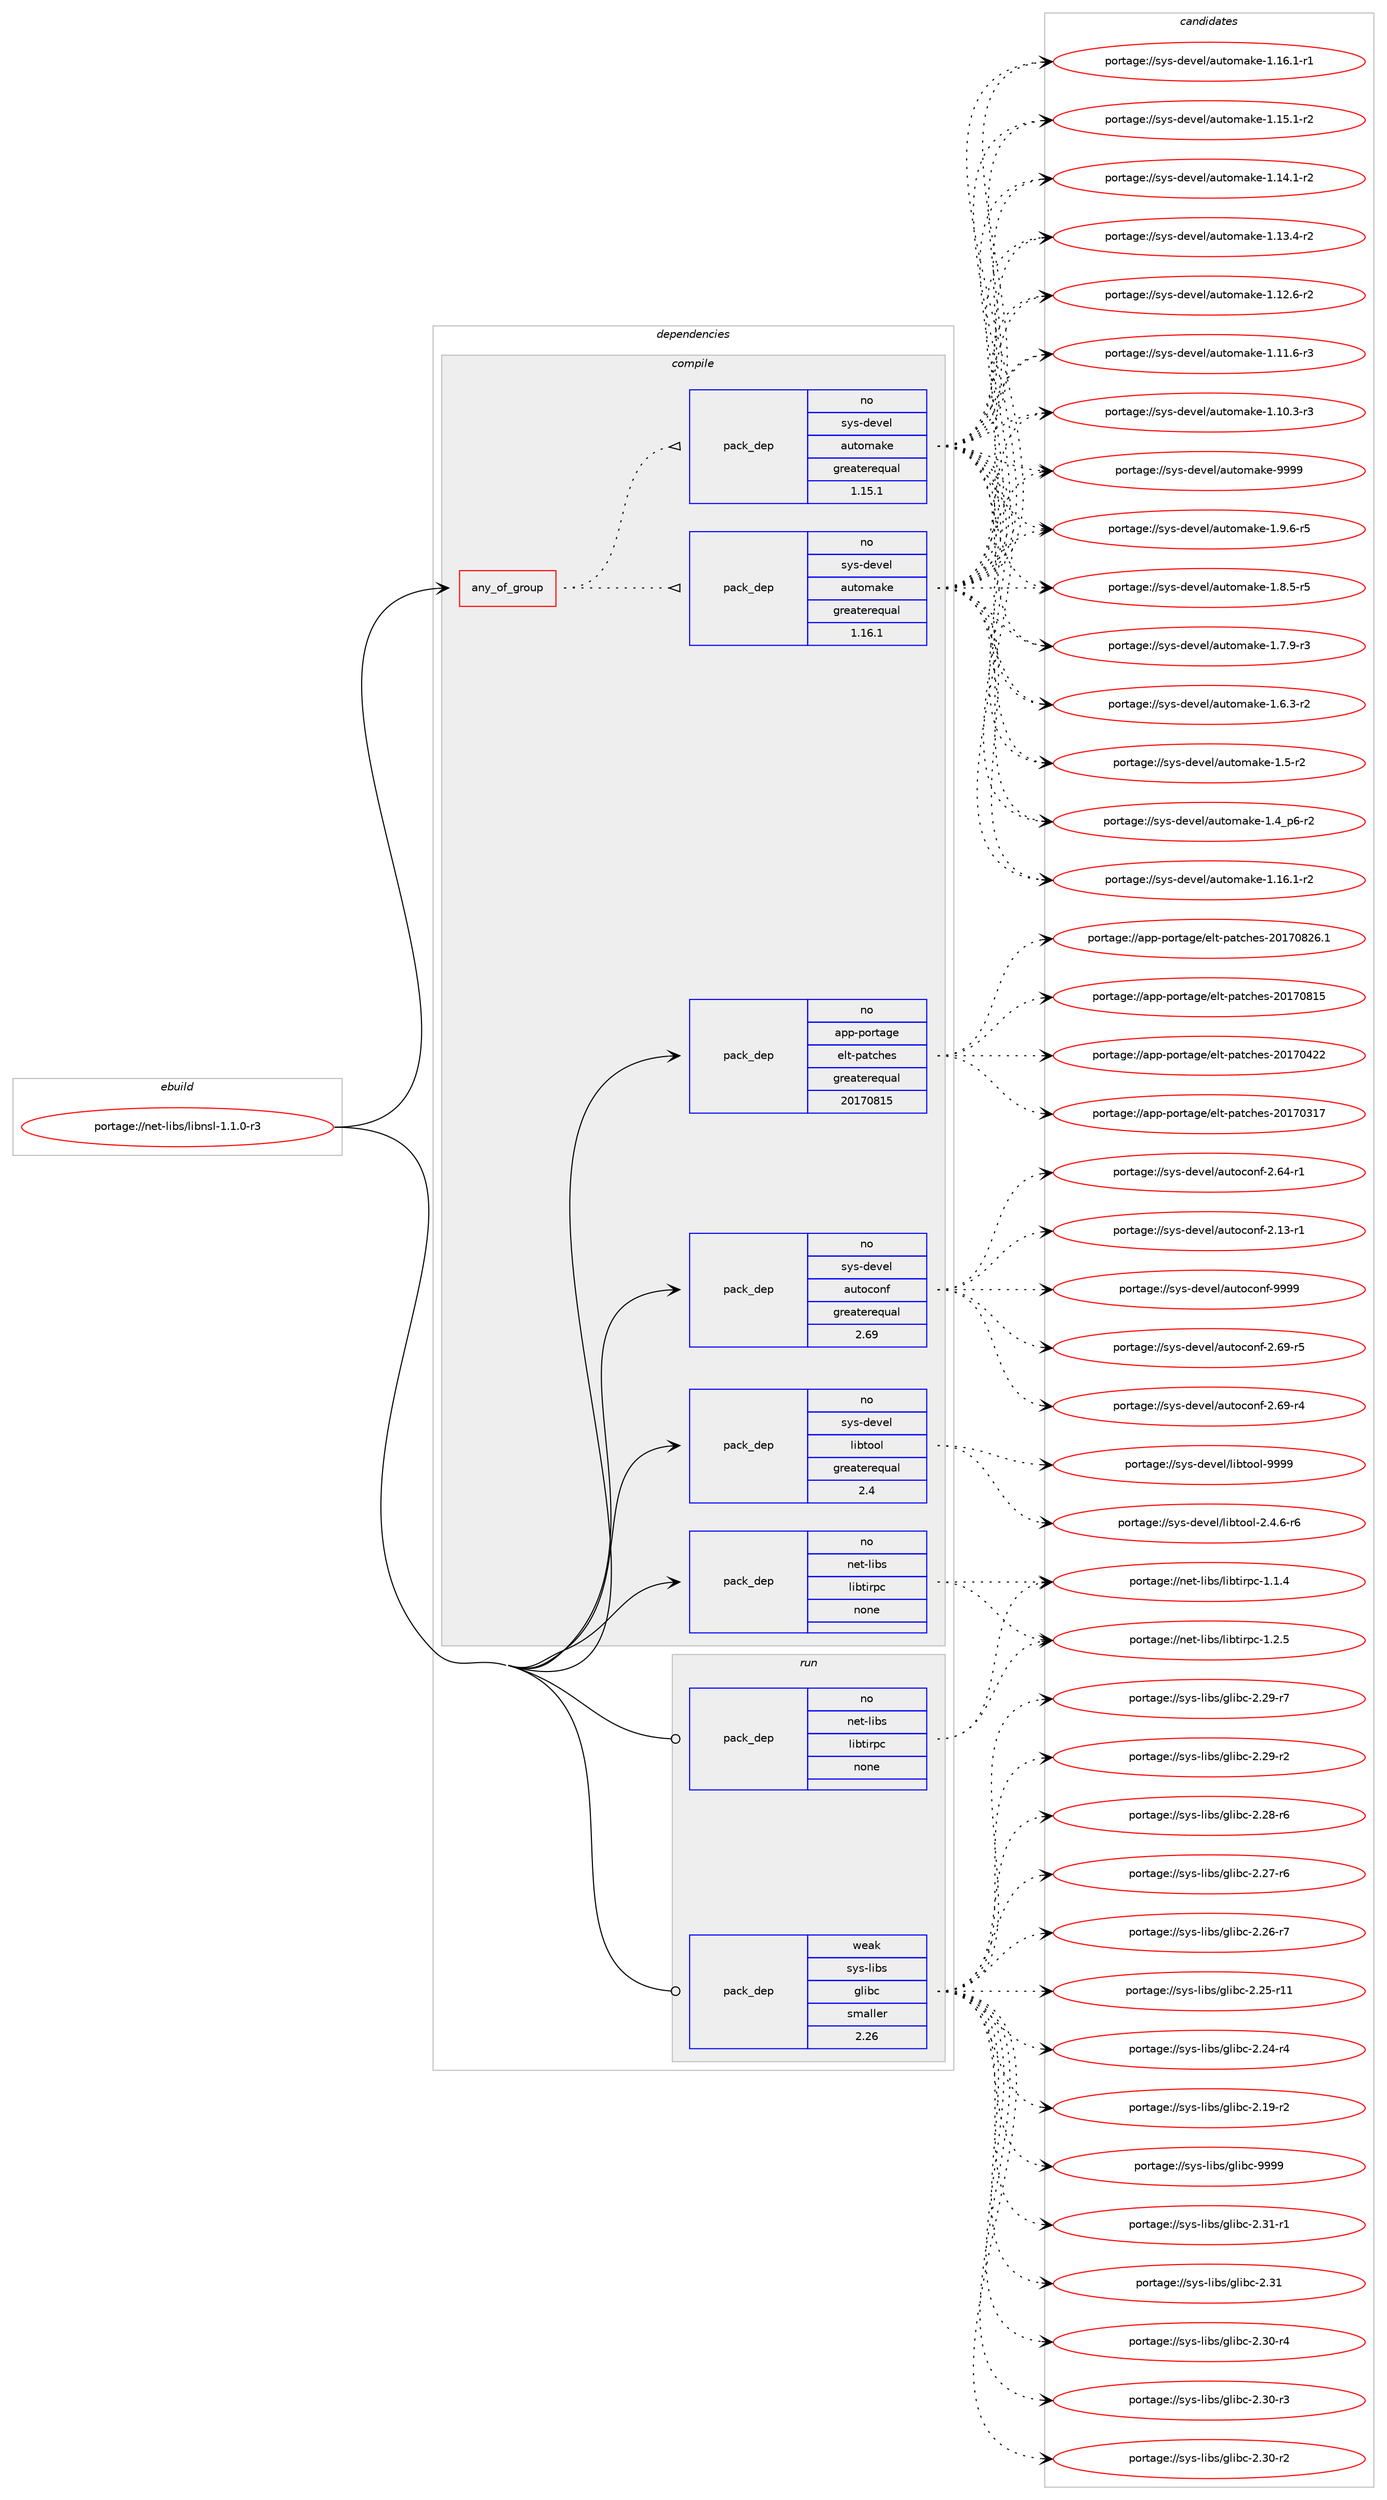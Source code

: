 digraph prolog {

# *************
# Graph options
# *************

newrank=true;
concentrate=true;
compound=true;
graph [rankdir=LR,fontname=Helvetica,fontsize=10,ranksep=1.5];#, ranksep=2.5, nodesep=0.2];
edge  [arrowhead=vee];
node  [fontname=Helvetica,fontsize=10];

# **********
# The ebuild
# **********

subgraph cluster_leftcol {
color=gray;
rank=same;
label=<<i>ebuild</i>>;
id [label="portage://net-libs/libnsl-1.1.0-r3", color=red, width=4, href="../net-libs/libnsl-1.1.0-r3.svg"];
}

# ****************
# The dependencies
# ****************

subgraph cluster_midcol {
color=gray;
label=<<i>dependencies</i>>;
subgraph cluster_compile {
fillcolor="#eeeeee";
style=filled;
label=<<i>compile</i>>;
subgraph any2020 {
dependency122973 [label=<<TABLE BORDER="0" CELLBORDER="1" CELLSPACING="0" CELLPADDING="4"><TR><TD CELLPADDING="10">any_of_group</TD></TR></TABLE>>, shape=none, color=red];subgraph pack94807 {
dependency122974 [label=<<TABLE BORDER="0" CELLBORDER="1" CELLSPACING="0" CELLPADDING="4" WIDTH="220"><TR><TD ROWSPAN="6" CELLPADDING="30">pack_dep</TD></TR><TR><TD WIDTH="110">no</TD></TR><TR><TD>sys-devel</TD></TR><TR><TD>automake</TD></TR><TR><TD>greaterequal</TD></TR><TR><TD>1.16.1</TD></TR></TABLE>>, shape=none, color=blue];
}
dependency122973:e -> dependency122974:w [weight=20,style="dotted",arrowhead="oinv"];
subgraph pack94808 {
dependency122975 [label=<<TABLE BORDER="0" CELLBORDER="1" CELLSPACING="0" CELLPADDING="4" WIDTH="220"><TR><TD ROWSPAN="6" CELLPADDING="30">pack_dep</TD></TR><TR><TD WIDTH="110">no</TD></TR><TR><TD>sys-devel</TD></TR><TR><TD>automake</TD></TR><TR><TD>greaterequal</TD></TR><TR><TD>1.15.1</TD></TR></TABLE>>, shape=none, color=blue];
}
dependency122973:e -> dependency122975:w [weight=20,style="dotted",arrowhead="oinv"];
}
id:e -> dependency122973:w [weight=20,style="solid",arrowhead="vee"];
subgraph pack94809 {
dependency122976 [label=<<TABLE BORDER="0" CELLBORDER="1" CELLSPACING="0" CELLPADDING="4" WIDTH="220"><TR><TD ROWSPAN="6" CELLPADDING="30">pack_dep</TD></TR><TR><TD WIDTH="110">no</TD></TR><TR><TD>app-portage</TD></TR><TR><TD>elt-patches</TD></TR><TR><TD>greaterequal</TD></TR><TR><TD>20170815</TD></TR></TABLE>>, shape=none, color=blue];
}
id:e -> dependency122976:w [weight=20,style="solid",arrowhead="vee"];
subgraph pack94810 {
dependency122977 [label=<<TABLE BORDER="0" CELLBORDER="1" CELLSPACING="0" CELLPADDING="4" WIDTH="220"><TR><TD ROWSPAN="6" CELLPADDING="30">pack_dep</TD></TR><TR><TD WIDTH="110">no</TD></TR><TR><TD>net-libs</TD></TR><TR><TD>libtirpc</TD></TR><TR><TD>none</TD></TR><TR><TD></TD></TR></TABLE>>, shape=none, color=blue];
}
id:e -> dependency122977:w [weight=20,style="solid",arrowhead="vee"];
subgraph pack94811 {
dependency122978 [label=<<TABLE BORDER="0" CELLBORDER="1" CELLSPACING="0" CELLPADDING="4" WIDTH="220"><TR><TD ROWSPAN="6" CELLPADDING="30">pack_dep</TD></TR><TR><TD WIDTH="110">no</TD></TR><TR><TD>sys-devel</TD></TR><TR><TD>autoconf</TD></TR><TR><TD>greaterequal</TD></TR><TR><TD>2.69</TD></TR></TABLE>>, shape=none, color=blue];
}
id:e -> dependency122978:w [weight=20,style="solid",arrowhead="vee"];
subgraph pack94812 {
dependency122979 [label=<<TABLE BORDER="0" CELLBORDER="1" CELLSPACING="0" CELLPADDING="4" WIDTH="220"><TR><TD ROWSPAN="6" CELLPADDING="30">pack_dep</TD></TR><TR><TD WIDTH="110">no</TD></TR><TR><TD>sys-devel</TD></TR><TR><TD>libtool</TD></TR><TR><TD>greaterequal</TD></TR><TR><TD>2.4</TD></TR></TABLE>>, shape=none, color=blue];
}
id:e -> dependency122979:w [weight=20,style="solid",arrowhead="vee"];
}
subgraph cluster_compileandrun {
fillcolor="#eeeeee";
style=filled;
label=<<i>compile and run</i>>;
}
subgraph cluster_run {
fillcolor="#eeeeee";
style=filled;
label=<<i>run</i>>;
subgraph pack94813 {
dependency122980 [label=<<TABLE BORDER="0" CELLBORDER="1" CELLSPACING="0" CELLPADDING="4" WIDTH="220"><TR><TD ROWSPAN="6" CELLPADDING="30">pack_dep</TD></TR><TR><TD WIDTH="110">no</TD></TR><TR><TD>net-libs</TD></TR><TR><TD>libtirpc</TD></TR><TR><TD>none</TD></TR><TR><TD></TD></TR></TABLE>>, shape=none, color=blue];
}
id:e -> dependency122980:w [weight=20,style="solid",arrowhead="odot"];
subgraph pack94814 {
dependency122981 [label=<<TABLE BORDER="0" CELLBORDER="1" CELLSPACING="0" CELLPADDING="4" WIDTH="220"><TR><TD ROWSPAN="6" CELLPADDING="30">pack_dep</TD></TR><TR><TD WIDTH="110">weak</TD></TR><TR><TD>sys-libs</TD></TR><TR><TD>glibc</TD></TR><TR><TD>smaller</TD></TR><TR><TD>2.26</TD></TR></TABLE>>, shape=none, color=blue];
}
id:e -> dependency122981:w [weight=20,style="solid",arrowhead="odot"];
}
}

# **************
# The candidates
# **************

subgraph cluster_choices {
rank=same;
color=gray;
label=<<i>candidates</i>>;

subgraph choice94807 {
color=black;
nodesep=1;
choice115121115451001011181011084797117116111109971071014557575757 [label="portage://sys-devel/automake-9999", color=red, width=4,href="../sys-devel/automake-9999.svg"];
choice115121115451001011181011084797117116111109971071014549465746544511453 [label="portage://sys-devel/automake-1.9.6-r5", color=red, width=4,href="../sys-devel/automake-1.9.6-r5.svg"];
choice115121115451001011181011084797117116111109971071014549465646534511453 [label="portage://sys-devel/automake-1.8.5-r5", color=red, width=4,href="../sys-devel/automake-1.8.5-r5.svg"];
choice115121115451001011181011084797117116111109971071014549465546574511451 [label="portage://sys-devel/automake-1.7.9-r3", color=red, width=4,href="../sys-devel/automake-1.7.9-r3.svg"];
choice115121115451001011181011084797117116111109971071014549465446514511450 [label="portage://sys-devel/automake-1.6.3-r2", color=red, width=4,href="../sys-devel/automake-1.6.3-r2.svg"];
choice11512111545100101118101108479711711611110997107101454946534511450 [label="portage://sys-devel/automake-1.5-r2", color=red, width=4,href="../sys-devel/automake-1.5-r2.svg"];
choice115121115451001011181011084797117116111109971071014549465295112544511450 [label="portage://sys-devel/automake-1.4_p6-r2", color=red, width=4,href="../sys-devel/automake-1.4_p6-r2.svg"];
choice11512111545100101118101108479711711611110997107101454946495446494511450 [label="portage://sys-devel/automake-1.16.1-r2", color=red, width=4,href="../sys-devel/automake-1.16.1-r2.svg"];
choice11512111545100101118101108479711711611110997107101454946495446494511449 [label="portage://sys-devel/automake-1.16.1-r1", color=red, width=4,href="../sys-devel/automake-1.16.1-r1.svg"];
choice11512111545100101118101108479711711611110997107101454946495346494511450 [label="portage://sys-devel/automake-1.15.1-r2", color=red, width=4,href="../sys-devel/automake-1.15.1-r2.svg"];
choice11512111545100101118101108479711711611110997107101454946495246494511450 [label="portage://sys-devel/automake-1.14.1-r2", color=red, width=4,href="../sys-devel/automake-1.14.1-r2.svg"];
choice11512111545100101118101108479711711611110997107101454946495146524511450 [label="portage://sys-devel/automake-1.13.4-r2", color=red, width=4,href="../sys-devel/automake-1.13.4-r2.svg"];
choice11512111545100101118101108479711711611110997107101454946495046544511450 [label="portage://sys-devel/automake-1.12.6-r2", color=red, width=4,href="../sys-devel/automake-1.12.6-r2.svg"];
choice11512111545100101118101108479711711611110997107101454946494946544511451 [label="portage://sys-devel/automake-1.11.6-r3", color=red, width=4,href="../sys-devel/automake-1.11.6-r3.svg"];
choice11512111545100101118101108479711711611110997107101454946494846514511451 [label="portage://sys-devel/automake-1.10.3-r3", color=red, width=4,href="../sys-devel/automake-1.10.3-r3.svg"];
dependency122974:e -> choice115121115451001011181011084797117116111109971071014557575757:w [style=dotted,weight="100"];
dependency122974:e -> choice115121115451001011181011084797117116111109971071014549465746544511453:w [style=dotted,weight="100"];
dependency122974:e -> choice115121115451001011181011084797117116111109971071014549465646534511453:w [style=dotted,weight="100"];
dependency122974:e -> choice115121115451001011181011084797117116111109971071014549465546574511451:w [style=dotted,weight="100"];
dependency122974:e -> choice115121115451001011181011084797117116111109971071014549465446514511450:w [style=dotted,weight="100"];
dependency122974:e -> choice11512111545100101118101108479711711611110997107101454946534511450:w [style=dotted,weight="100"];
dependency122974:e -> choice115121115451001011181011084797117116111109971071014549465295112544511450:w [style=dotted,weight="100"];
dependency122974:e -> choice11512111545100101118101108479711711611110997107101454946495446494511450:w [style=dotted,weight="100"];
dependency122974:e -> choice11512111545100101118101108479711711611110997107101454946495446494511449:w [style=dotted,weight="100"];
dependency122974:e -> choice11512111545100101118101108479711711611110997107101454946495346494511450:w [style=dotted,weight="100"];
dependency122974:e -> choice11512111545100101118101108479711711611110997107101454946495246494511450:w [style=dotted,weight="100"];
dependency122974:e -> choice11512111545100101118101108479711711611110997107101454946495146524511450:w [style=dotted,weight="100"];
dependency122974:e -> choice11512111545100101118101108479711711611110997107101454946495046544511450:w [style=dotted,weight="100"];
dependency122974:e -> choice11512111545100101118101108479711711611110997107101454946494946544511451:w [style=dotted,weight="100"];
dependency122974:e -> choice11512111545100101118101108479711711611110997107101454946494846514511451:w [style=dotted,weight="100"];
}
subgraph choice94808 {
color=black;
nodesep=1;
choice115121115451001011181011084797117116111109971071014557575757 [label="portage://sys-devel/automake-9999", color=red, width=4,href="../sys-devel/automake-9999.svg"];
choice115121115451001011181011084797117116111109971071014549465746544511453 [label="portage://sys-devel/automake-1.9.6-r5", color=red, width=4,href="../sys-devel/automake-1.9.6-r5.svg"];
choice115121115451001011181011084797117116111109971071014549465646534511453 [label="portage://sys-devel/automake-1.8.5-r5", color=red, width=4,href="../sys-devel/automake-1.8.5-r5.svg"];
choice115121115451001011181011084797117116111109971071014549465546574511451 [label="portage://sys-devel/automake-1.7.9-r3", color=red, width=4,href="../sys-devel/automake-1.7.9-r3.svg"];
choice115121115451001011181011084797117116111109971071014549465446514511450 [label="portage://sys-devel/automake-1.6.3-r2", color=red, width=4,href="../sys-devel/automake-1.6.3-r2.svg"];
choice11512111545100101118101108479711711611110997107101454946534511450 [label="portage://sys-devel/automake-1.5-r2", color=red, width=4,href="../sys-devel/automake-1.5-r2.svg"];
choice115121115451001011181011084797117116111109971071014549465295112544511450 [label="portage://sys-devel/automake-1.4_p6-r2", color=red, width=4,href="../sys-devel/automake-1.4_p6-r2.svg"];
choice11512111545100101118101108479711711611110997107101454946495446494511450 [label="portage://sys-devel/automake-1.16.1-r2", color=red, width=4,href="../sys-devel/automake-1.16.1-r2.svg"];
choice11512111545100101118101108479711711611110997107101454946495446494511449 [label="portage://sys-devel/automake-1.16.1-r1", color=red, width=4,href="../sys-devel/automake-1.16.1-r1.svg"];
choice11512111545100101118101108479711711611110997107101454946495346494511450 [label="portage://sys-devel/automake-1.15.1-r2", color=red, width=4,href="../sys-devel/automake-1.15.1-r2.svg"];
choice11512111545100101118101108479711711611110997107101454946495246494511450 [label="portage://sys-devel/automake-1.14.1-r2", color=red, width=4,href="../sys-devel/automake-1.14.1-r2.svg"];
choice11512111545100101118101108479711711611110997107101454946495146524511450 [label="portage://sys-devel/automake-1.13.4-r2", color=red, width=4,href="../sys-devel/automake-1.13.4-r2.svg"];
choice11512111545100101118101108479711711611110997107101454946495046544511450 [label="portage://sys-devel/automake-1.12.6-r2", color=red, width=4,href="../sys-devel/automake-1.12.6-r2.svg"];
choice11512111545100101118101108479711711611110997107101454946494946544511451 [label="portage://sys-devel/automake-1.11.6-r3", color=red, width=4,href="../sys-devel/automake-1.11.6-r3.svg"];
choice11512111545100101118101108479711711611110997107101454946494846514511451 [label="portage://sys-devel/automake-1.10.3-r3", color=red, width=4,href="../sys-devel/automake-1.10.3-r3.svg"];
dependency122975:e -> choice115121115451001011181011084797117116111109971071014557575757:w [style=dotted,weight="100"];
dependency122975:e -> choice115121115451001011181011084797117116111109971071014549465746544511453:w [style=dotted,weight="100"];
dependency122975:e -> choice115121115451001011181011084797117116111109971071014549465646534511453:w [style=dotted,weight="100"];
dependency122975:e -> choice115121115451001011181011084797117116111109971071014549465546574511451:w [style=dotted,weight="100"];
dependency122975:e -> choice115121115451001011181011084797117116111109971071014549465446514511450:w [style=dotted,weight="100"];
dependency122975:e -> choice11512111545100101118101108479711711611110997107101454946534511450:w [style=dotted,weight="100"];
dependency122975:e -> choice115121115451001011181011084797117116111109971071014549465295112544511450:w [style=dotted,weight="100"];
dependency122975:e -> choice11512111545100101118101108479711711611110997107101454946495446494511450:w [style=dotted,weight="100"];
dependency122975:e -> choice11512111545100101118101108479711711611110997107101454946495446494511449:w [style=dotted,weight="100"];
dependency122975:e -> choice11512111545100101118101108479711711611110997107101454946495346494511450:w [style=dotted,weight="100"];
dependency122975:e -> choice11512111545100101118101108479711711611110997107101454946495246494511450:w [style=dotted,weight="100"];
dependency122975:e -> choice11512111545100101118101108479711711611110997107101454946495146524511450:w [style=dotted,weight="100"];
dependency122975:e -> choice11512111545100101118101108479711711611110997107101454946495046544511450:w [style=dotted,weight="100"];
dependency122975:e -> choice11512111545100101118101108479711711611110997107101454946494946544511451:w [style=dotted,weight="100"];
dependency122975:e -> choice11512111545100101118101108479711711611110997107101454946494846514511451:w [style=dotted,weight="100"];
}
subgraph choice94809 {
color=black;
nodesep=1;
choice971121124511211111411697103101471011081164511297116991041011154550484955485650544649 [label="portage://app-portage/elt-patches-20170826.1", color=red, width=4,href="../app-portage/elt-patches-20170826.1.svg"];
choice97112112451121111141169710310147101108116451129711699104101115455048495548564953 [label="portage://app-portage/elt-patches-20170815", color=red, width=4,href="../app-portage/elt-patches-20170815.svg"];
choice97112112451121111141169710310147101108116451129711699104101115455048495548525050 [label="portage://app-portage/elt-patches-20170422", color=red, width=4,href="../app-portage/elt-patches-20170422.svg"];
choice97112112451121111141169710310147101108116451129711699104101115455048495548514955 [label="portage://app-portage/elt-patches-20170317", color=red, width=4,href="../app-portage/elt-patches-20170317.svg"];
dependency122976:e -> choice971121124511211111411697103101471011081164511297116991041011154550484955485650544649:w [style=dotted,weight="100"];
dependency122976:e -> choice97112112451121111141169710310147101108116451129711699104101115455048495548564953:w [style=dotted,weight="100"];
dependency122976:e -> choice97112112451121111141169710310147101108116451129711699104101115455048495548525050:w [style=dotted,weight="100"];
dependency122976:e -> choice97112112451121111141169710310147101108116451129711699104101115455048495548514955:w [style=dotted,weight="100"];
}
subgraph choice94810 {
color=black;
nodesep=1;
choice1101011164510810598115471081059811610511411299454946504653 [label="portage://net-libs/libtirpc-1.2.5", color=red, width=4,href="../net-libs/libtirpc-1.2.5.svg"];
choice1101011164510810598115471081059811610511411299454946494652 [label="portage://net-libs/libtirpc-1.1.4", color=red, width=4,href="../net-libs/libtirpc-1.1.4.svg"];
dependency122977:e -> choice1101011164510810598115471081059811610511411299454946504653:w [style=dotted,weight="100"];
dependency122977:e -> choice1101011164510810598115471081059811610511411299454946494652:w [style=dotted,weight="100"];
}
subgraph choice94811 {
color=black;
nodesep=1;
choice115121115451001011181011084797117116111991111101024557575757 [label="portage://sys-devel/autoconf-9999", color=red, width=4,href="../sys-devel/autoconf-9999.svg"];
choice1151211154510010111810110847971171161119911111010245504654574511453 [label="portage://sys-devel/autoconf-2.69-r5", color=red, width=4,href="../sys-devel/autoconf-2.69-r5.svg"];
choice1151211154510010111810110847971171161119911111010245504654574511452 [label="portage://sys-devel/autoconf-2.69-r4", color=red, width=4,href="../sys-devel/autoconf-2.69-r4.svg"];
choice1151211154510010111810110847971171161119911111010245504654524511449 [label="portage://sys-devel/autoconf-2.64-r1", color=red, width=4,href="../sys-devel/autoconf-2.64-r1.svg"];
choice1151211154510010111810110847971171161119911111010245504649514511449 [label="portage://sys-devel/autoconf-2.13-r1", color=red, width=4,href="../sys-devel/autoconf-2.13-r1.svg"];
dependency122978:e -> choice115121115451001011181011084797117116111991111101024557575757:w [style=dotted,weight="100"];
dependency122978:e -> choice1151211154510010111810110847971171161119911111010245504654574511453:w [style=dotted,weight="100"];
dependency122978:e -> choice1151211154510010111810110847971171161119911111010245504654574511452:w [style=dotted,weight="100"];
dependency122978:e -> choice1151211154510010111810110847971171161119911111010245504654524511449:w [style=dotted,weight="100"];
dependency122978:e -> choice1151211154510010111810110847971171161119911111010245504649514511449:w [style=dotted,weight="100"];
}
subgraph choice94812 {
color=black;
nodesep=1;
choice1151211154510010111810110847108105981161111111084557575757 [label="portage://sys-devel/libtool-9999", color=red, width=4,href="../sys-devel/libtool-9999.svg"];
choice1151211154510010111810110847108105981161111111084550465246544511454 [label="portage://sys-devel/libtool-2.4.6-r6", color=red, width=4,href="../sys-devel/libtool-2.4.6-r6.svg"];
dependency122979:e -> choice1151211154510010111810110847108105981161111111084557575757:w [style=dotted,weight="100"];
dependency122979:e -> choice1151211154510010111810110847108105981161111111084550465246544511454:w [style=dotted,weight="100"];
}
subgraph choice94813 {
color=black;
nodesep=1;
choice1101011164510810598115471081059811610511411299454946504653 [label="portage://net-libs/libtirpc-1.2.5", color=red, width=4,href="../net-libs/libtirpc-1.2.5.svg"];
choice1101011164510810598115471081059811610511411299454946494652 [label="portage://net-libs/libtirpc-1.1.4", color=red, width=4,href="../net-libs/libtirpc-1.1.4.svg"];
dependency122980:e -> choice1101011164510810598115471081059811610511411299454946504653:w [style=dotted,weight="100"];
dependency122980:e -> choice1101011164510810598115471081059811610511411299454946494652:w [style=dotted,weight="100"];
}
subgraph choice94814 {
color=black;
nodesep=1;
choice11512111545108105981154710310810598994557575757 [label="portage://sys-libs/glibc-9999", color=red, width=4,href="../sys-libs/glibc-9999.svg"];
choice115121115451081059811547103108105989945504651494511449 [label="portage://sys-libs/glibc-2.31-r1", color=red, width=4,href="../sys-libs/glibc-2.31-r1.svg"];
choice11512111545108105981154710310810598994550465149 [label="portage://sys-libs/glibc-2.31", color=red, width=4,href="../sys-libs/glibc-2.31.svg"];
choice115121115451081059811547103108105989945504651484511452 [label="portage://sys-libs/glibc-2.30-r4", color=red, width=4,href="../sys-libs/glibc-2.30-r4.svg"];
choice115121115451081059811547103108105989945504651484511451 [label="portage://sys-libs/glibc-2.30-r3", color=red, width=4,href="../sys-libs/glibc-2.30-r3.svg"];
choice115121115451081059811547103108105989945504651484511450 [label="portage://sys-libs/glibc-2.30-r2", color=red, width=4,href="../sys-libs/glibc-2.30-r2.svg"];
choice115121115451081059811547103108105989945504650574511455 [label="portage://sys-libs/glibc-2.29-r7", color=red, width=4,href="../sys-libs/glibc-2.29-r7.svg"];
choice115121115451081059811547103108105989945504650574511450 [label="portage://sys-libs/glibc-2.29-r2", color=red, width=4,href="../sys-libs/glibc-2.29-r2.svg"];
choice115121115451081059811547103108105989945504650564511454 [label="portage://sys-libs/glibc-2.28-r6", color=red, width=4,href="../sys-libs/glibc-2.28-r6.svg"];
choice115121115451081059811547103108105989945504650554511454 [label="portage://sys-libs/glibc-2.27-r6", color=red, width=4,href="../sys-libs/glibc-2.27-r6.svg"];
choice115121115451081059811547103108105989945504650544511455 [label="portage://sys-libs/glibc-2.26-r7", color=red, width=4,href="../sys-libs/glibc-2.26-r7.svg"];
choice11512111545108105981154710310810598994550465053451144949 [label="portage://sys-libs/glibc-2.25-r11", color=red, width=4,href="../sys-libs/glibc-2.25-r11.svg"];
choice115121115451081059811547103108105989945504650524511452 [label="portage://sys-libs/glibc-2.24-r4", color=red, width=4,href="../sys-libs/glibc-2.24-r4.svg"];
choice115121115451081059811547103108105989945504649574511450 [label="portage://sys-libs/glibc-2.19-r2", color=red, width=4,href="../sys-libs/glibc-2.19-r2.svg"];
dependency122981:e -> choice11512111545108105981154710310810598994557575757:w [style=dotted,weight="100"];
dependency122981:e -> choice115121115451081059811547103108105989945504651494511449:w [style=dotted,weight="100"];
dependency122981:e -> choice11512111545108105981154710310810598994550465149:w [style=dotted,weight="100"];
dependency122981:e -> choice115121115451081059811547103108105989945504651484511452:w [style=dotted,weight="100"];
dependency122981:e -> choice115121115451081059811547103108105989945504651484511451:w [style=dotted,weight="100"];
dependency122981:e -> choice115121115451081059811547103108105989945504651484511450:w [style=dotted,weight="100"];
dependency122981:e -> choice115121115451081059811547103108105989945504650574511455:w [style=dotted,weight="100"];
dependency122981:e -> choice115121115451081059811547103108105989945504650574511450:w [style=dotted,weight="100"];
dependency122981:e -> choice115121115451081059811547103108105989945504650564511454:w [style=dotted,weight="100"];
dependency122981:e -> choice115121115451081059811547103108105989945504650554511454:w [style=dotted,weight="100"];
dependency122981:e -> choice115121115451081059811547103108105989945504650544511455:w [style=dotted,weight="100"];
dependency122981:e -> choice11512111545108105981154710310810598994550465053451144949:w [style=dotted,weight="100"];
dependency122981:e -> choice115121115451081059811547103108105989945504650524511452:w [style=dotted,weight="100"];
dependency122981:e -> choice115121115451081059811547103108105989945504649574511450:w [style=dotted,weight="100"];
}
}

}
